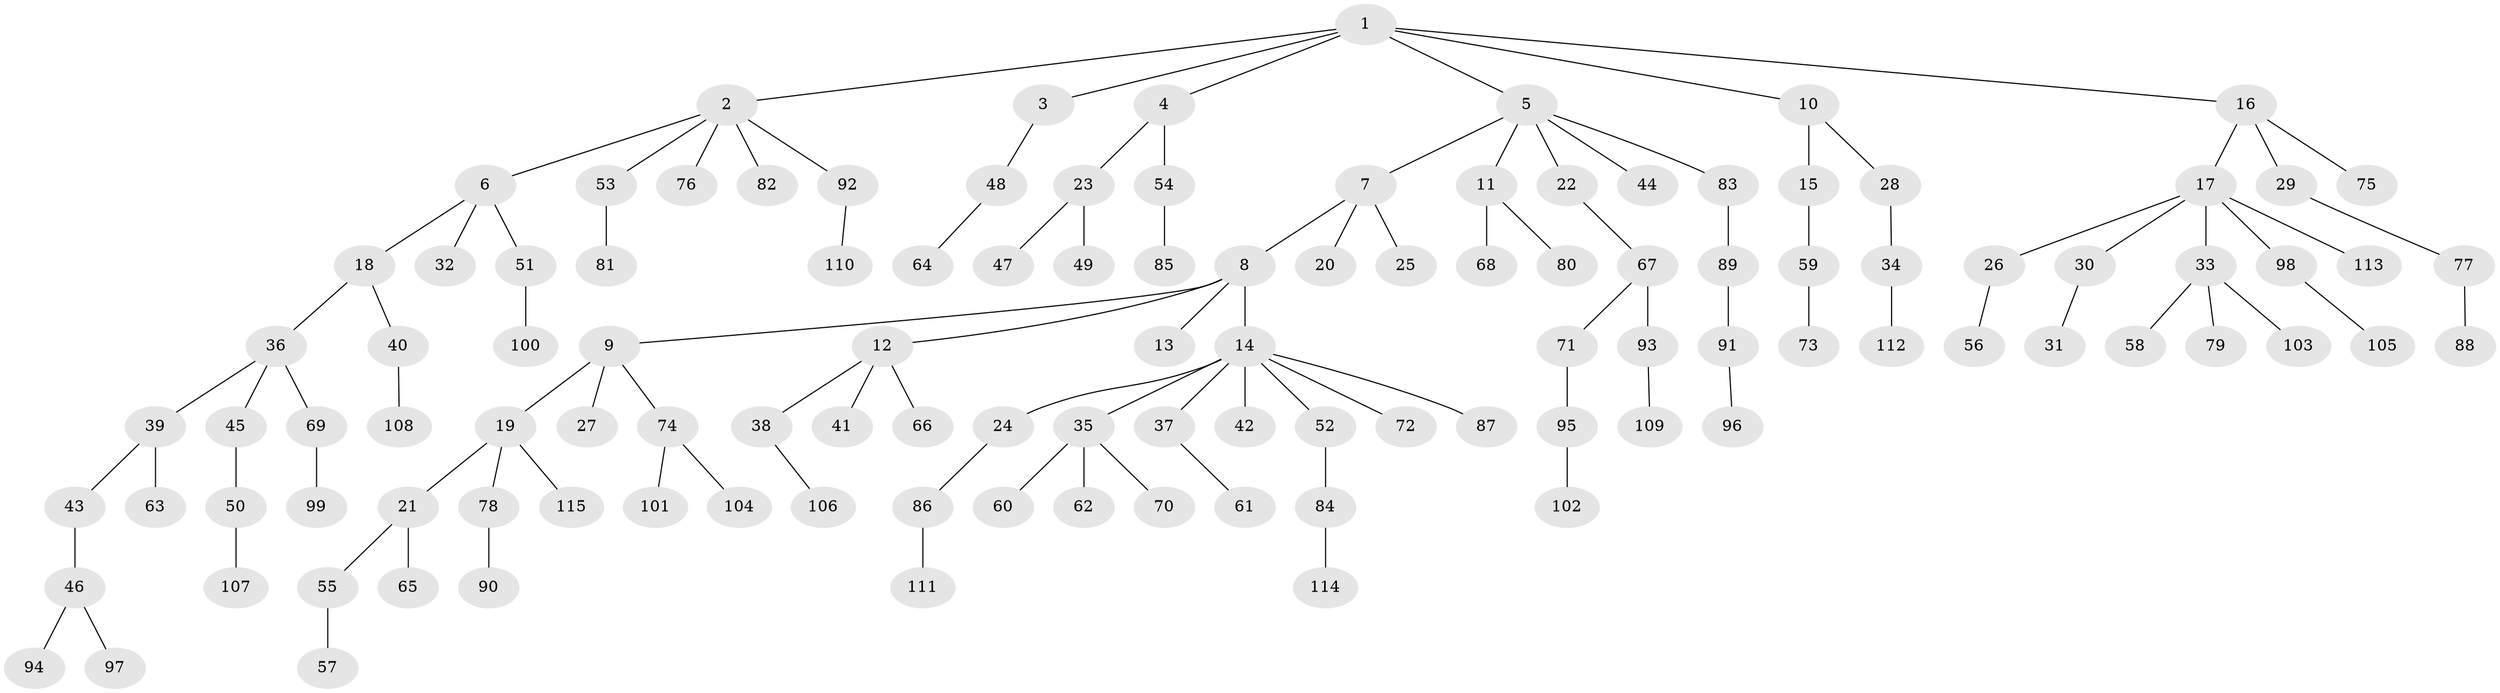 // Generated by graph-tools (version 1.1) at 2025/26/03/09/25 03:26:24]
// undirected, 115 vertices, 114 edges
graph export_dot {
graph [start="1"]
  node [color=gray90,style=filled];
  1;
  2;
  3;
  4;
  5;
  6;
  7;
  8;
  9;
  10;
  11;
  12;
  13;
  14;
  15;
  16;
  17;
  18;
  19;
  20;
  21;
  22;
  23;
  24;
  25;
  26;
  27;
  28;
  29;
  30;
  31;
  32;
  33;
  34;
  35;
  36;
  37;
  38;
  39;
  40;
  41;
  42;
  43;
  44;
  45;
  46;
  47;
  48;
  49;
  50;
  51;
  52;
  53;
  54;
  55;
  56;
  57;
  58;
  59;
  60;
  61;
  62;
  63;
  64;
  65;
  66;
  67;
  68;
  69;
  70;
  71;
  72;
  73;
  74;
  75;
  76;
  77;
  78;
  79;
  80;
  81;
  82;
  83;
  84;
  85;
  86;
  87;
  88;
  89;
  90;
  91;
  92;
  93;
  94;
  95;
  96;
  97;
  98;
  99;
  100;
  101;
  102;
  103;
  104;
  105;
  106;
  107;
  108;
  109;
  110;
  111;
  112;
  113;
  114;
  115;
  1 -- 2;
  1 -- 3;
  1 -- 4;
  1 -- 5;
  1 -- 10;
  1 -- 16;
  2 -- 6;
  2 -- 53;
  2 -- 76;
  2 -- 82;
  2 -- 92;
  3 -- 48;
  4 -- 23;
  4 -- 54;
  5 -- 7;
  5 -- 11;
  5 -- 22;
  5 -- 44;
  5 -- 83;
  6 -- 18;
  6 -- 32;
  6 -- 51;
  7 -- 8;
  7 -- 20;
  7 -- 25;
  8 -- 9;
  8 -- 12;
  8 -- 13;
  8 -- 14;
  9 -- 19;
  9 -- 27;
  9 -- 74;
  10 -- 15;
  10 -- 28;
  11 -- 68;
  11 -- 80;
  12 -- 38;
  12 -- 41;
  12 -- 66;
  14 -- 24;
  14 -- 35;
  14 -- 37;
  14 -- 42;
  14 -- 52;
  14 -- 72;
  14 -- 87;
  15 -- 59;
  16 -- 17;
  16 -- 29;
  16 -- 75;
  17 -- 26;
  17 -- 30;
  17 -- 33;
  17 -- 98;
  17 -- 113;
  18 -- 36;
  18 -- 40;
  19 -- 21;
  19 -- 78;
  19 -- 115;
  21 -- 55;
  21 -- 65;
  22 -- 67;
  23 -- 47;
  23 -- 49;
  24 -- 86;
  26 -- 56;
  28 -- 34;
  29 -- 77;
  30 -- 31;
  33 -- 58;
  33 -- 79;
  33 -- 103;
  34 -- 112;
  35 -- 60;
  35 -- 62;
  35 -- 70;
  36 -- 39;
  36 -- 45;
  36 -- 69;
  37 -- 61;
  38 -- 106;
  39 -- 43;
  39 -- 63;
  40 -- 108;
  43 -- 46;
  45 -- 50;
  46 -- 94;
  46 -- 97;
  48 -- 64;
  50 -- 107;
  51 -- 100;
  52 -- 84;
  53 -- 81;
  54 -- 85;
  55 -- 57;
  59 -- 73;
  67 -- 71;
  67 -- 93;
  69 -- 99;
  71 -- 95;
  74 -- 101;
  74 -- 104;
  77 -- 88;
  78 -- 90;
  83 -- 89;
  84 -- 114;
  86 -- 111;
  89 -- 91;
  91 -- 96;
  92 -- 110;
  93 -- 109;
  95 -- 102;
  98 -- 105;
}
